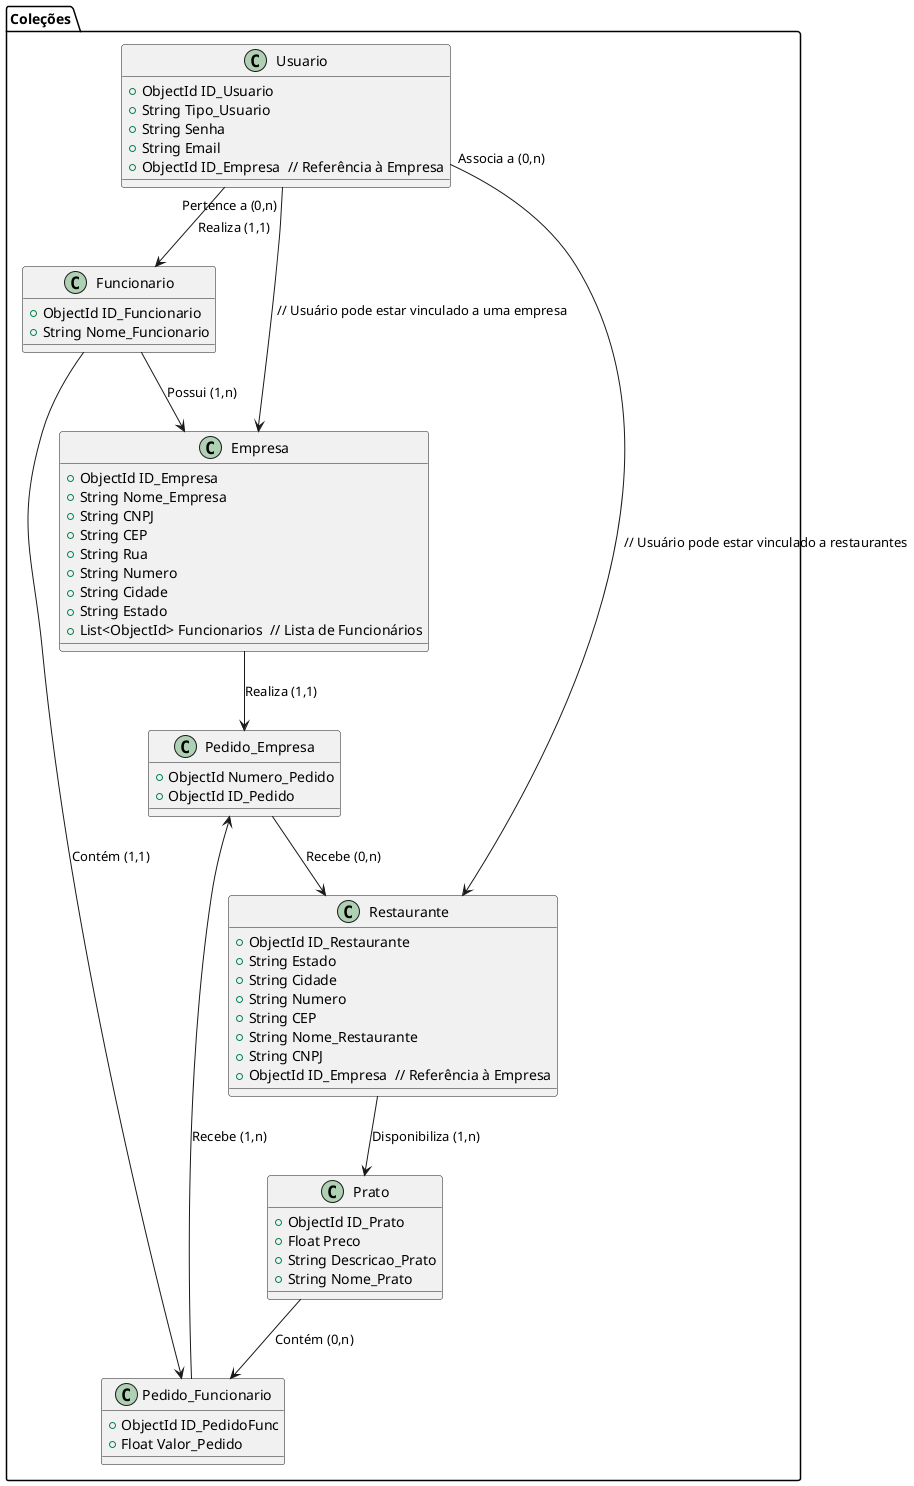 @startuml
 
package "Coleções" {
   
    class Funcionario {
        +ObjectId ID_Funcionario
        +String Nome_Funcionario
    }
 
    class Usuario {
        +ObjectId ID_Usuario
        +String Tipo_Usuario
        +String Senha
        +String Email
        +ObjectId ID_Empresa  // Referência à Empresa
    }
 
    class Empresa {
        +ObjectId ID_Empresa
        +String Nome_Empresa
        +String CNPJ
        +String CEP
        +String Rua
        +String Numero
        +String Cidade
        +String Estado
        +List<ObjectId> Funcionarios  // Lista de Funcionários
    }
 
    class Prato {
        +ObjectId ID_Prato
        +Float Preco
        +String Descricao_Prato
        +String Nome_Prato
    }
 
    class Restaurante {
        +ObjectId ID_Restaurante
        +String Estado
        +String Cidade
        +String Numero
        +String CEP
        +String Nome_Restaurante
        +String CNPJ
        +ObjectId ID_Empresa  // Referência à Empresa
    }
 
    class Pedido_Funcionario {
        +ObjectId ID_PedidoFunc
        +Float Valor_Pedido
    }
 
    class Pedido_Empresa {
        +ObjectId Numero_Pedido
        +ObjectId ID_Pedido
    }
}
 
Funcionario --> Empresa : "Possui (1,n)"
Usuario --> Funcionario : "Realiza (1,1)"
Usuario --> Empresa : "Pertence a (0,n)"  // Usuário pode estar vinculado a uma empresa
Usuario --> Restaurante : "Associa a (0,n)"  // Usuário pode estar vinculado a restaurantes
Restaurante --> Prato : "Disponibiliza (1,n)"
Prato --> Pedido_Funcionario : "Contém (0,n)"
Funcionario --> Pedido_Funcionario : "Contém (1,1)"
Pedido_Empresa --> Restaurante : "Recebe (0,n)"
Pedido_Funcionario --> Pedido_Empresa: "Recebe (1,n)"
Empresa --> Pedido_Empresa: "Realiza (1,1)"
 
@enduml
